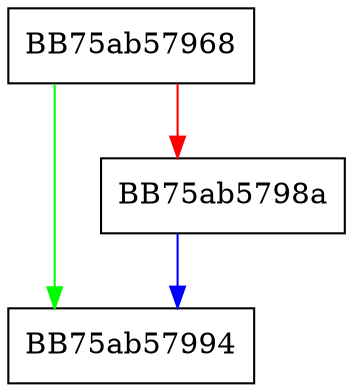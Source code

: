 digraph sqlite3VdbeMemSetDouble {
  node [shape="box"];
  graph [splines=ortho];
  BB75ab57968 -> BB75ab57994 [color="green"];
  BB75ab57968 -> BB75ab5798a [color="red"];
  BB75ab5798a -> BB75ab57994 [color="blue"];
}
